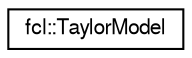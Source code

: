 digraph "Graphical Class Hierarchy"
{
  edge [fontname="FreeSans",fontsize="10",labelfontname="FreeSans",labelfontsize="10"];
  node [fontname="FreeSans",fontsize="10",shape=record];
  rankdir="LR";
  Node1 [label="fcl::TaylorModel",height=0.2,width=0.4,color="black", fillcolor="white", style="filled",URL="$a00208.html",tooltip="TaylorModel implements a third order Taylor model, i.e., a cubic approximation of a function over a t..."];
}
